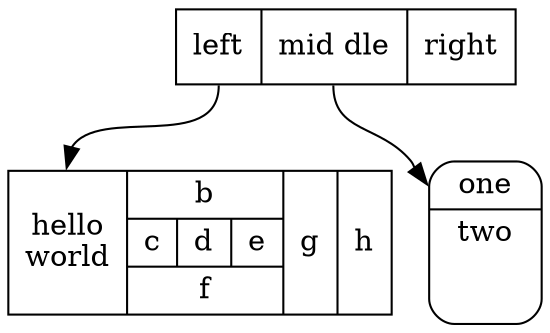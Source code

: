 digraph structs {
        node[shape=record]
        struct1 [label="<f0> left|<f1> mid\ dle|<f2> right"];
        struct2 [label="{<f0> one|<f1> two\n\n\n}" shape=Mrecord];
        struct3 [label="<f0>hello\nworld |{ b |{c|<here> d|e}| f}| g | h"];
        struct1:f1 -> struct2:f0;
        struct1:f0 -> struct3:f0;
}
